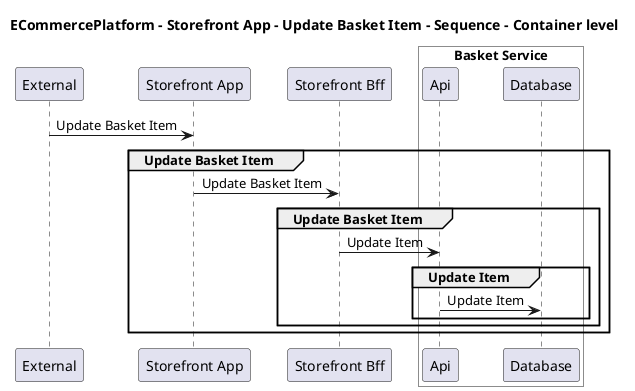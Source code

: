 @startuml

title ECommercePlatform - Storefront App - Update Basket Item - Sequence - Container level

participant "External" as C4InterFlow.SoftwareSystems.ExternalSystem
participant "Storefront App" as ECommercePlatform.SoftwareSystems.StorefrontApp
participant "Storefront Bff" as ECommercePlatform.SoftwareSystems.StorefrontBff

box "Basket Service" #White
    participant "Api" as ECommercePlatform.SoftwareSystems.BasketService.Containers.Api
    participant "Database" as ECommercePlatform.SoftwareSystems.BasketService.Containers.Database
end box


C4InterFlow.SoftwareSystems.ExternalSystem -> ECommercePlatform.SoftwareSystems.StorefrontApp : Update Basket Item
group Update Basket Item
ECommercePlatform.SoftwareSystems.StorefrontApp -> ECommercePlatform.SoftwareSystems.StorefrontBff : Update Basket Item
group Update Basket Item
ECommercePlatform.SoftwareSystems.StorefrontBff -> ECommercePlatform.SoftwareSystems.BasketService.Containers.Api : Update Item
group Update Item
ECommercePlatform.SoftwareSystems.BasketService.Containers.Api -> ECommercePlatform.SoftwareSystems.BasketService.Containers.Database : Update Item
end
end
end


@enduml
